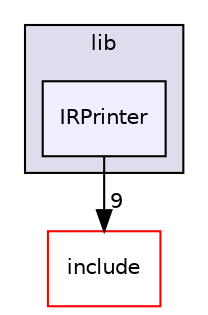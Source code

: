 digraph "lib/IRPrinter" {
  bgcolor=transparent;
  compound=true
  node [ fontsize="10", fontname="Helvetica"];
  edge [ labelfontsize="10", labelfontname="Helvetica"];
  subgraph clusterdir_97aefd0d527b934f1d99a682da8fe6a9 {
    graph [ bgcolor="#ddddee", pencolor="black", label="lib" fontname="Helvetica", fontsize="10", URL="dir_97aefd0d527b934f1d99a682da8fe6a9.html"]
  dir_2b0a4727aec86d67e88efc9de71a8ea2 [shape=box, label="IRPrinter", style="filled", fillcolor="#eeeeff", pencolor="black", URL="dir_2b0a4727aec86d67e88efc9de71a8ea2.html"];
  }
  dir_d44c64559bbebec7f509842c48db8b23 [shape=box label="include" color="red" URL="dir_d44c64559bbebec7f509842c48db8b23.html"];
  dir_2b0a4727aec86d67e88efc9de71a8ea2->dir_d44c64559bbebec7f509842c48db8b23 [headlabel="9", labeldistance=1.5 headhref="dir_000076_000001.html"];
}
